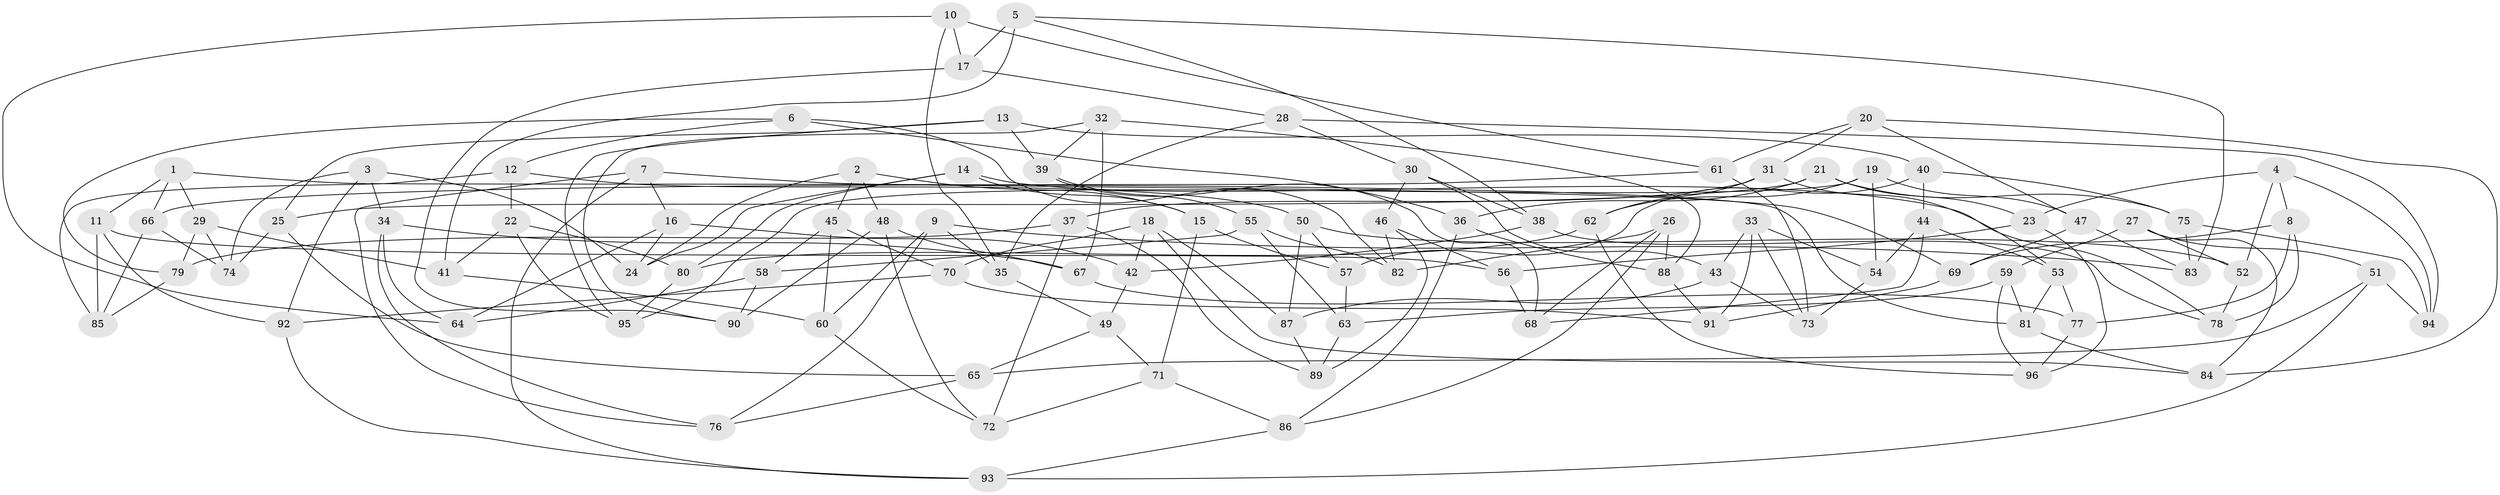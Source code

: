 // coarse degree distribution, {6: 0.417910447761194, 4: 0.5522388059701493, 3: 0.014925373134328358, 5: 0.014925373134328358}
// Generated by graph-tools (version 1.1) at 2025/24/03/03/25 07:24:26]
// undirected, 96 vertices, 192 edges
graph export_dot {
graph [start="1"]
  node [color=gray90,style=filled];
  1;
  2;
  3;
  4;
  5;
  6;
  7;
  8;
  9;
  10;
  11;
  12;
  13;
  14;
  15;
  16;
  17;
  18;
  19;
  20;
  21;
  22;
  23;
  24;
  25;
  26;
  27;
  28;
  29;
  30;
  31;
  32;
  33;
  34;
  35;
  36;
  37;
  38;
  39;
  40;
  41;
  42;
  43;
  44;
  45;
  46;
  47;
  48;
  49;
  50;
  51;
  52;
  53;
  54;
  55;
  56;
  57;
  58;
  59;
  60;
  61;
  62;
  63;
  64;
  65;
  66;
  67;
  68;
  69;
  70;
  71;
  72;
  73;
  74;
  75;
  76;
  77;
  78;
  79;
  80;
  81;
  82;
  83;
  84;
  85;
  86;
  87;
  88;
  89;
  90;
  91;
  92;
  93;
  94;
  95;
  96;
  1 -- 29;
  1 -- 11;
  1 -- 66;
  1 -- 81;
  2 -- 24;
  2 -- 48;
  2 -- 45;
  2 -- 15;
  3 -- 92;
  3 -- 74;
  3 -- 34;
  3 -- 24;
  4 -- 23;
  4 -- 52;
  4 -- 8;
  4 -- 94;
  5 -- 41;
  5 -- 38;
  5 -- 17;
  5 -- 83;
  6 -- 36;
  6 -- 82;
  6 -- 12;
  6 -- 79;
  7 -- 16;
  7 -- 76;
  7 -- 69;
  7 -- 93;
  8 -- 77;
  8 -- 78;
  8 -- 69;
  9 -- 83;
  9 -- 35;
  9 -- 76;
  9 -- 60;
  10 -- 61;
  10 -- 64;
  10 -- 17;
  10 -- 35;
  11 -- 56;
  11 -- 85;
  11 -- 92;
  12 -- 50;
  12 -- 22;
  12 -- 85;
  13 -- 39;
  13 -- 25;
  13 -- 40;
  13 -- 95;
  14 -- 78;
  14 -- 15;
  14 -- 80;
  14 -- 24;
  15 -- 71;
  15 -- 57;
  16 -- 24;
  16 -- 64;
  16 -- 42;
  17 -- 90;
  17 -- 28;
  18 -- 42;
  18 -- 87;
  18 -- 70;
  18 -- 84;
  19 -- 54;
  19 -- 95;
  19 -- 62;
  19 -- 47;
  20 -- 61;
  20 -- 84;
  20 -- 47;
  20 -- 31;
  21 -- 23;
  21 -- 25;
  21 -- 75;
  21 -- 36;
  22 -- 41;
  22 -- 80;
  22 -- 95;
  23 -- 96;
  23 -- 56;
  25 -- 65;
  25 -- 74;
  26 -- 86;
  26 -- 82;
  26 -- 68;
  26 -- 88;
  27 -- 84;
  27 -- 59;
  27 -- 51;
  27 -- 52;
  28 -- 35;
  28 -- 30;
  28 -- 94;
  29 -- 79;
  29 -- 41;
  29 -- 74;
  30 -- 46;
  30 -- 38;
  30 -- 43;
  31 -- 53;
  31 -- 62;
  31 -- 37;
  32 -- 67;
  32 -- 88;
  32 -- 39;
  32 -- 90;
  33 -- 91;
  33 -- 73;
  33 -- 43;
  33 -- 54;
  34 -- 67;
  34 -- 76;
  34 -- 64;
  35 -- 49;
  36 -- 86;
  36 -- 88;
  37 -- 72;
  37 -- 79;
  37 -- 89;
  38 -- 42;
  38 -- 78;
  39 -- 68;
  39 -- 55;
  40 -- 75;
  40 -- 44;
  40 -- 57;
  41 -- 60;
  42 -- 49;
  43 -- 73;
  43 -- 87;
  44 -- 68;
  44 -- 53;
  44 -- 54;
  45 -- 70;
  45 -- 60;
  45 -- 58;
  46 -- 89;
  46 -- 56;
  46 -- 82;
  47 -- 83;
  47 -- 69;
  48 -- 90;
  48 -- 72;
  48 -- 67;
  49 -- 65;
  49 -- 71;
  50 -- 52;
  50 -- 87;
  50 -- 57;
  51 -- 94;
  51 -- 93;
  51 -- 65;
  52 -- 78;
  53 -- 81;
  53 -- 77;
  54 -- 73;
  55 -- 63;
  55 -- 58;
  55 -- 82;
  56 -- 68;
  57 -- 63;
  58 -- 90;
  58 -- 64;
  59 -- 81;
  59 -- 96;
  59 -- 63;
  60 -- 72;
  61 -- 66;
  61 -- 73;
  62 -- 96;
  62 -- 80;
  63 -- 89;
  65 -- 76;
  66 -- 85;
  66 -- 74;
  67 -- 77;
  69 -- 91;
  70 -- 92;
  70 -- 91;
  71 -- 86;
  71 -- 72;
  75 -- 83;
  75 -- 94;
  77 -- 96;
  79 -- 85;
  80 -- 95;
  81 -- 84;
  86 -- 93;
  87 -- 89;
  88 -- 91;
  92 -- 93;
}
